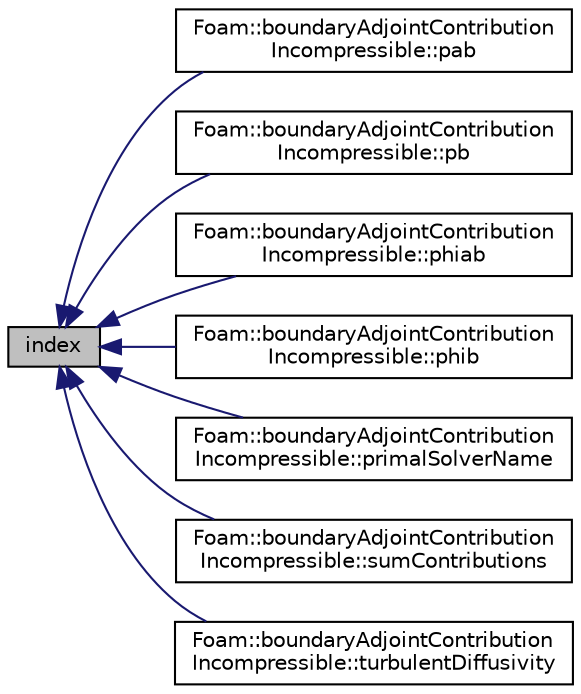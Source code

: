 digraph "index"
{
  bgcolor="transparent";
  edge [fontname="Helvetica",fontsize="10",labelfontname="Helvetica",labelfontsize="10"];
  node [fontname="Helvetica",fontsize="10",shape=record];
  rankdir="LR";
  Node1 [label="index",height=0.2,width=0.4,color="black", fillcolor="grey75", style="filled" fontcolor="black"];
  Node1 -> Node2 [dir="back",color="midnightblue",fontsize="10",style="solid",fontname="Helvetica"];
  Node2 [label="Foam::boundaryAdjointContribution\lIncompressible::pab",height=0.2,width=0.4,color="black",URL="$classFoam_1_1boundaryAdjointContributionIncompressible.html#a96152ce19af8d40659ca4f6a84debb43"];
  Node1 -> Node3 [dir="back",color="midnightblue",fontsize="10",style="solid",fontname="Helvetica"];
  Node3 [label="Foam::boundaryAdjointContribution\lIncompressible::pb",height=0.2,width=0.4,color="black",URL="$classFoam_1_1boundaryAdjointContributionIncompressible.html#a0c93df76c983171536ce56a8a7c9a59d"];
  Node1 -> Node4 [dir="back",color="midnightblue",fontsize="10",style="solid",fontname="Helvetica"];
  Node4 [label="Foam::boundaryAdjointContribution\lIncompressible::phiab",height=0.2,width=0.4,color="black",URL="$classFoam_1_1boundaryAdjointContributionIncompressible.html#acac5c397d2b740e9ca14c2a3c2d35f97"];
  Node1 -> Node5 [dir="back",color="midnightblue",fontsize="10",style="solid",fontname="Helvetica"];
  Node5 [label="Foam::boundaryAdjointContribution\lIncompressible::phib",height=0.2,width=0.4,color="black",URL="$classFoam_1_1boundaryAdjointContributionIncompressible.html#a2a4437734e66135706c4dcda5577fd20"];
  Node1 -> Node6 [dir="back",color="midnightblue",fontsize="10",style="solid",fontname="Helvetica"];
  Node6 [label="Foam::boundaryAdjointContribution\lIncompressible::primalSolverName",height=0.2,width=0.4,color="black",URL="$classFoam_1_1boundaryAdjointContributionIncompressible.html#a0fcf7c98c9c4d3419d152493fc5c934e"];
  Node1 -> Node7 [dir="back",color="midnightblue",fontsize="10",style="solid",fontname="Helvetica"];
  Node7 [label="Foam::boundaryAdjointContribution\lIncompressible::sumContributions",height=0.2,width=0.4,color="black",URL="$classFoam_1_1boundaryAdjointContributionIncompressible.html#add4ebe78f34cc109090ab69f18787e27"];
  Node1 -> Node8 [dir="back",color="midnightblue",fontsize="10",style="solid",fontname="Helvetica"];
  Node8 [label="Foam::boundaryAdjointContribution\lIncompressible::turbulentDiffusivity",height=0.2,width=0.4,color="black",URL="$classFoam_1_1boundaryAdjointContributionIncompressible.html#ab8895824574c13125b38471d1a73ccd3"];
}
